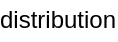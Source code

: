 <mxfile version="14.7.3" type="github">
  <diagram id="L4WDbXPsOhSglm76rCPi" name="Page-1">
    <mxGraphModel dx="1183" dy="770" grid="1" gridSize="10" guides="1" tooltips="1" connect="1" arrows="1" fold="1" page="1" pageScale="1" pageWidth="827" pageHeight="1169" math="0" shadow="0">
      <root>
        <mxCell id="0" />
        <mxCell id="1" parent="0" />
        <mxCell id="-z5iCdNXLV0ky3IYDnRh-1" value="distribution" style="text;html=1;strokeColor=none;fillColor=none;align=center;verticalAlign=middle;whiteSpace=wrap;rounded=0;" vertex="1" parent="1">
          <mxGeometry x="390" y="380" width="40" height="20" as="geometry" />
        </mxCell>
      </root>
    </mxGraphModel>
  </diagram>
</mxfile>

